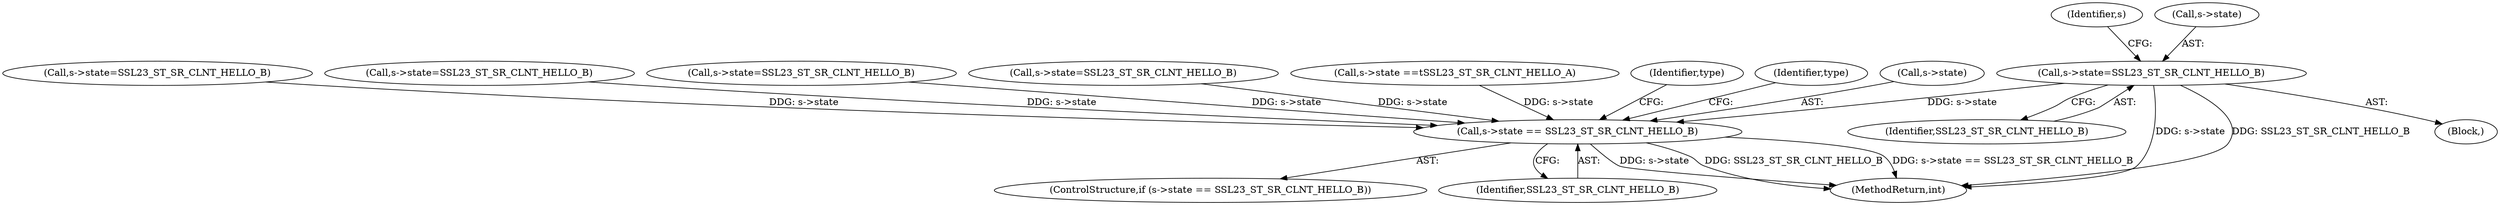 digraph "0_openssl_392fa7a952e97d82eac6958c81ed1e256e6b8ca5@pointer" {
"1000317" [label="(Call,s->state=SSL23_ST_SR_CLNT_HELLO_B)"];
"1000737" [label="(Call,s->state == SSL23_ST_SR_CLNT_HELLO_B)"];
"1000691" [label="(Identifier,s)"];
"1000317" [label="(Call,s->state=SSL23_ST_SR_CLNT_HELLO_B)"];
"1000411" [label="(Call,s->state=SSL23_ST_SR_CLNT_HELLO_B)"];
"1000736" [label="(ControlStructure,if (s->state == SSL23_ST_SR_CLNT_HELLO_B))"];
"1000321" [label="(Identifier,SSL23_ST_SR_CLNT_HELLO_B)"];
"1000318" [label="(Call,s->state)"];
"1000741" [label="(Identifier,SSL23_ST_SR_CLNT_HELLO_B)"];
"1001275" [label="(MethodReturn,int)"];
"1000361" [label="(Call,s->state=SSL23_ST_SR_CLNT_HELLO_B)"];
"1000380" [label="(Call,s->state=SSL23_ST_SR_CLNT_HELLO_B)"];
"1000342" [label="(Call,s->state=SSL23_ST_SR_CLNT_HELLO_B)"];
"1000737" [label="(Call,s->state == SSL23_ST_SR_CLNT_HELLO_B)"];
"1000311" [label="(Block,)"];
"1000177" [label="(Call,s->state ==\tSSL23_ST_SR_CLNT_HELLO_A)"];
"1001080" [label="(Identifier,type)"];
"1000744" [label="(Identifier,type)"];
"1000738" [label="(Call,s->state)"];
"1000317" -> "1000311"  [label="AST: "];
"1000317" -> "1000321"  [label="CFG: "];
"1000318" -> "1000317"  [label="AST: "];
"1000321" -> "1000317"  [label="AST: "];
"1000691" -> "1000317"  [label="CFG: "];
"1000317" -> "1001275"  [label="DDG: s->state"];
"1000317" -> "1001275"  [label="DDG: SSL23_ST_SR_CLNT_HELLO_B"];
"1000317" -> "1000737"  [label="DDG: s->state"];
"1000737" -> "1000736"  [label="AST: "];
"1000737" -> "1000741"  [label="CFG: "];
"1000738" -> "1000737"  [label="AST: "];
"1000741" -> "1000737"  [label="AST: "];
"1000744" -> "1000737"  [label="CFG: "];
"1001080" -> "1000737"  [label="CFG: "];
"1000737" -> "1001275"  [label="DDG: s->state"];
"1000737" -> "1001275"  [label="DDG: SSL23_ST_SR_CLNT_HELLO_B"];
"1000737" -> "1001275"  [label="DDG: s->state == SSL23_ST_SR_CLNT_HELLO_B"];
"1000177" -> "1000737"  [label="DDG: s->state"];
"1000411" -> "1000737"  [label="DDG: s->state"];
"1000361" -> "1000737"  [label="DDG: s->state"];
"1000380" -> "1000737"  [label="DDG: s->state"];
"1000342" -> "1000737"  [label="DDG: s->state"];
}
